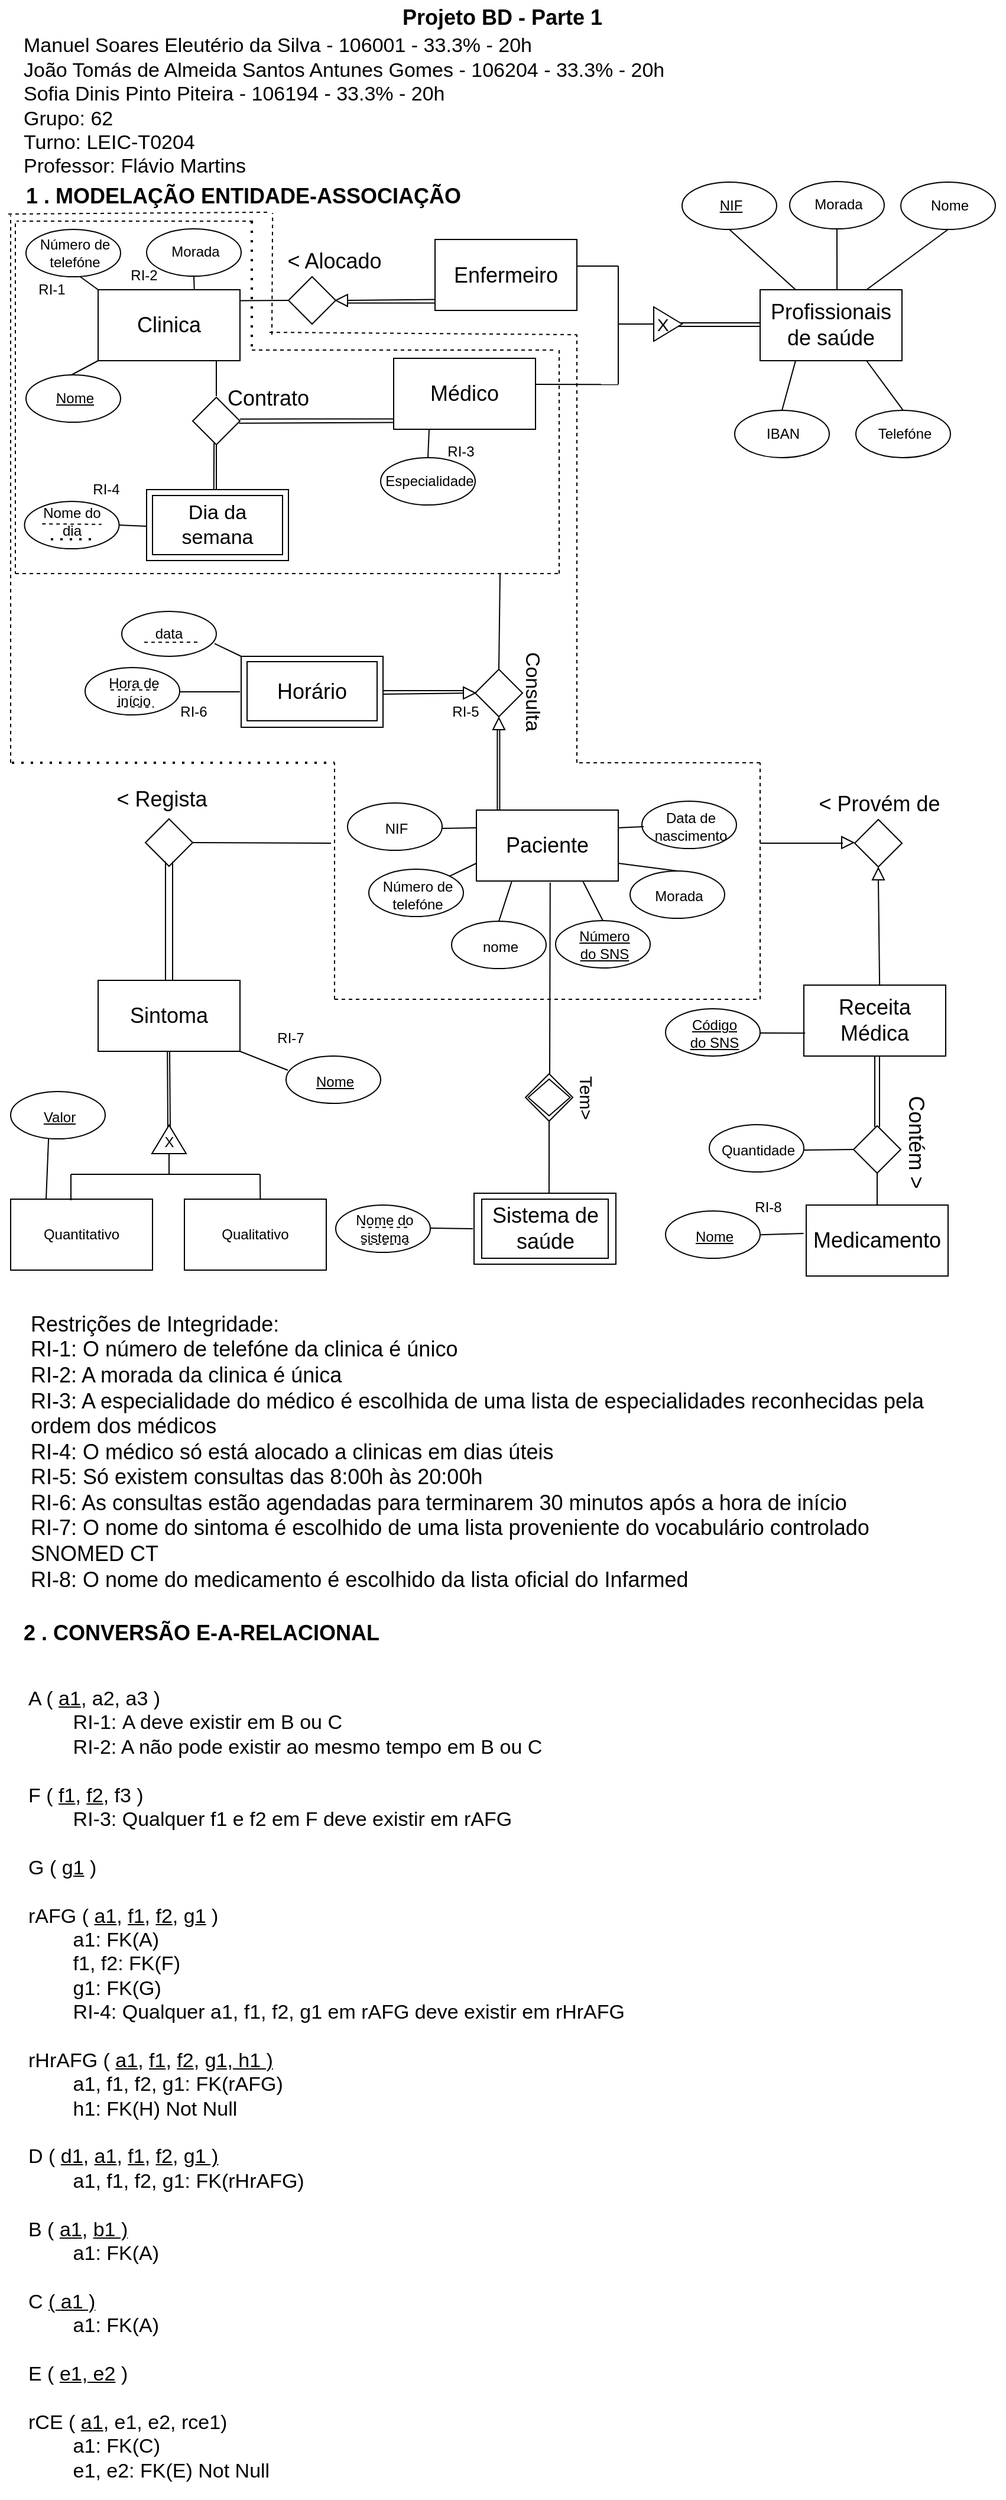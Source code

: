 <mxfile>
    <diagram id="Vmk2Yes_UuU7IunLGzfF" name="Page-1">
        <mxGraphModel dx="1073" dy="580" grid="1" gridSize="10" guides="1" tooltips="1" connect="1" arrows="1" fold="1" page="1" pageScale="1" pageWidth="850" pageHeight="1100" math="0" shadow="0">
            <root>
                <mxCell id="0"/>
                <mxCell id="1" parent="0"/>
                <mxCell id="99" value="" style="ellipse;whiteSpace=wrap;html=1;fontSize=18;" parent="1" vertex="1">
                    <mxGeometry x="20.75" y="431" width="80" height="40" as="geometry"/>
                </mxCell>
                <mxCell id="2" value="" style="endArrow=none;html=1;" parent="1" edge="1">
                    <mxGeometry width="50" height="50" relative="1" as="geometry">
                        <mxPoint x="573" y="280" as="sourcePoint"/>
                        <mxPoint x="643" y="280" as="targetPoint"/>
                    </mxGeometry>
                </mxCell>
                <mxCell id="3" value="" style="endArrow=none;html=1;" parent="1" edge="1">
                    <mxGeometry width="50" height="50" relative="1" as="geometry">
                        <mxPoint x="573" y="283" as="sourcePoint"/>
                        <mxPoint x="643" y="283" as="targetPoint"/>
                    </mxGeometry>
                </mxCell>
                <mxCell id="4" value="" style="endArrow=none;html=1;exitX=0.997;exitY=0.458;exitDx=0;exitDy=0;exitPerimeter=0;" parent="1" source="15" edge="1">
                    <mxGeometry width="50" height="50" relative="1" as="geometry">
                        <mxPoint x="233" y="361.21" as="sourcePoint"/>
                        <mxPoint x="333" y="361.21" as="targetPoint"/>
                    </mxGeometry>
                </mxCell>
                <mxCell id="5" value="" style="endArrow=none;html=1;exitX=0.979;exitY=0.546;exitDx=0;exitDy=0;exitPerimeter=0;" parent="1" source="15" edge="1">
                    <mxGeometry width="50" height="50" relative="1" as="geometry">
                        <mxPoint x="233" y="364.21" as="sourcePoint"/>
                        <mxPoint x="333" y="364.21" as="targetPoint"/>
                    </mxGeometry>
                </mxCell>
                <mxCell id="6" value="&lt;font style=&quot;font-size: 18px;&quot;&gt;Clinica&lt;/font&gt;" style="rounded=0;whiteSpace=wrap;html=1;" parent="1" vertex="1">
                    <mxGeometry x="83" y="252" width="120" height="60" as="geometry"/>
                </mxCell>
                <mxCell id="7" value="&lt;span style=&quot;font-size: 18px;&quot;&gt;Profissionais&lt;br&gt;de saúde&lt;br&gt;&lt;/span&gt;" style="rounded=0;whiteSpace=wrap;html=1;" parent="1" vertex="1">
                    <mxGeometry x="643" y="252" width="120" height="60" as="geometry"/>
                </mxCell>
                <mxCell id="8" value="&lt;font style=&quot;font-size: 15px;&quot;&gt;X&amp;nbsp;&amp;nbsp;&lt;/font&gt;" style="triangle;whiteSpace=wrap;html=1;fontSize=18;" parent="1" vertex="1">
                    <mxGeometry x="553" y="266.5" width="24" height="29" as="geometry"/>
                </mxCell>
                <mxCell id="9" value="" style="endArrow=none;html=1;fontSize=13;entryX=0;entryY=0.5;entryDx=0;entryDy=0;" parent="1" target="8" edge="1">
                    <mxGeometry width="50" height="50" relative="1" as="geometry">
                        <mxPoint x="523" y="281" as="sourcePoint"/>
                        <mxPoint x="503" y="252" as="targetPoint"/>
                    </mxGeometry>
                </mxCell>
                <mxCell id="10" value="" style="endArrow=none;html=1;fontSize=13;" parent="1" edge="1">
                    <mxGeometry width="50" height="50" relative="1" as="geometry">
                        <mxPoint x="523" y="332" as="sourcePoint"/>
                        <mxPoint x="523" y="232" as="targetPoint"/>
                    </mxGeometry>
                </mxCell>
                <mxCell id="11" value="" style="endArrow=none;html=1;fontSize=13;" parent="1" edge="1">
                    <mxGeometry width="50" height="50" relative="1" as="geometry">
                        <mxPoint x="453" y="332" as="sourcePoint"/>
                        <mxPoint x="523" y="332.177" as="targetPoint"/>
                    </mxGeometry>
                </mxCell>
                <mxCell id="12" value="" style="endArrow=none;html=1;fontSize=13;" parent="1" edge="1">
                    <mxGeometry width="50" height="50" relative="1" as="geometry">
                        <mxPoint x="483" y="232" as="sourcePoint"/>
                        <mxPoint x="523" y="232" as="targetPoint"/>
                    </mxGeometry>
                </mxCell>
                <mxCell id="13" value="&lt;font style=&quot;font-size: 18px;&quot;&gt;Enfermeiro&lt;/font&gt;" style="rounded=0;whiteSpace=wrap;html=1;fontSize=13;" parent="1" vertex="1">
                    <mxGeometry x="368" y="209.5" width="120" height="60" as="geometry"/>
                </mxCell>
                <mxCell id="14" value="&lt;font style=&quot;font-size: 18px;&quot;&gt;Médico&lt;/font&gt;" style="rounded=0;whiteSpace=wrap;html=1;fontSize=13;" parent="1" vertex="1">
                    <mxGeometry x="333" y="310" width="120" height="60" as="geometry"/>
                </mxCell>
                <mxCell id="15" value="" style="rhombus;whiteSpace=wrap;html=1;fontSize=18;" parent="1" vertex="1">
                    <mxGeometry x="163" y="343" width="40" height="40" as="geometry"/>
                </mxCell>
                <mxCell id="20" style="edgeStyle=none;html=1;fontSize=18;" parent="1" source="16" edge="1">
                    <mxGeometry relative="1" as="geometry">
                        <mxPoint x="263" y="262" as="targetPoint"/>
                    </mxGeometry>
                </mxCell>
                <mxCell id="16" value="" style="rhombus;whiteSpace=wrap;html=1;fontSize=18;" parent="1" vertex="1">
                    <mxGeometry x="244" y="241" width="40" height="40" as="geometry"/>
                </mxCell>
                <mxCell id="18" value="" style="endArrow=none;html=1;startArrow=none;" parent="1" source="23" edge="1">
                    <mxGeometry width="50" height="50" relative="1" as="geometry">
                        <mxPoint x="283" y="260" as="sourcePoint"/>
                        <mxPoint x="368" y="260.21" as="targetPoint"/>
                    </mxGeometry>
                </mxCell>
                <mxCell id="19" value="" style="endArrow=none;html=1;exitX=0.1;exitY=0.279;exitDx=0;exitDy=0;exitPerimeter=0;" parent="1" source="23" edge="1">
                    <mxGeometry width="50" height="50" relative="1" as="geometry">
                        <mxPoint x="294" y="264" as="sourcePoint"/>
                        <mxPoint x="368" y="263.21" as="targetPoint"/>
                    </mxGeometry>
                </mxCell>
                <mxCell id="21" value="" style="endArrow=none;html=1;fontSize=18;" parent="1" edge="1">
                    <mxGeometry width="50" height="50" relative="1" as="geometry">
                        <mxPoint x="183" y="312" as="sourcePoint"/>
                        <mxPoint x="183" y="342" as="targetPoint"/>
                    </mxGeometry>
                </mxCell>
                <mxCell id="22" value="" style="endArrow=none;html=1;fontSize=18;entryX=0;entryY=0.5;entryDx=0;entryDy=0;exitX=1.005;exitY=0.155;exitDx=0;exitDy=0;exitPerimeter=0;" parent="1" source="6" target="16" edge="1">
                    <mxGeometry width="50" height="50" relative="1" as="geometry">
                        <mxPoint x="213" y="302" as="sourcePoint"/>
                        <mxPoint x="263" y="252" as="targetPoint"/>
                    </mxGeometry>
                </mxCell>
                <mxCell id="23" value="" style="triangle;whiteSpace=wrap;html=1;fontSize=18;direction=west;fillColor=#FFFFFF;" parent="1" vertex="1">
                    <mxGeometry x="284" y="256" width="10" height="10" as="geometry"/>
                </mxCell>
                <mxCell id="25" value="&amp;lt; Alocado" style="text;html=1;strokeColor=none;fillColor=none;align=center;verticalAlign=middle;whiteSpace=wrap;rounded=0;fontSize=18;" parent="1" vertex="1">
                    <mxGeometry x="238" y="212.5" width="90" height="30" as="geometry"/>
                </mxCell>
                <mxCell id="26" value="Contrato" style="text;html=1;strokeColor=none;fillColor=none;align=center;verticalAlign=middle;whiteSpace=wrap;rounded=0;fontSize=18;" parent="1" vertex="1">
                    <mxGeometry x="182" y="329" width="90" height="30" as="geometry"/>
                </mxCell>
                <mxCell id="27" value="" style="endArrow=none;html=1;fontSize=18;entryX=0.5;entryY=1;entryDx=0;entryDy=0;" parent="1" target="15" edge="1">
                    <mxGeometry width="50" height="50" relative="1" as="geometry">
                        <mxPoint x="183" y="422" as="sourcePoint"/>
                        <mxPoint x="223" y="262" as="targetPoint"/>
                    </mxGeometry>
                </mxCell>
                <mxCell id="33" value="" style="endArrow=none;html=1;fontSize=12;entryX=0.551;entryY=1.099;entryDx=0;entryDy=0;exitX=0;exitY=0;exitDx=0;exitDy=0;entryPerimeter=0;" parent="1" source="6" edge="1">
                    <mxGeometry width="50" height="50" relative="1" as="geometry">
                        <mxPoint x="173" y="342" as="sourcePoint"/>
                        <mxPoint x="67.856" y="240.97" as="targetPoint"/>
                    </mxGeometry>
                </mxCell>
                <mxCell id="40" value="" style="endArrow=none;html=1;fontSize=12;entryX=0;entryY=1;entryDx=0;entryDy=0;exitX=0.5;exitY=0;exitDx=0;exitDy=0;" parent="1" target="6" edge="1">
                    <mxGeometry width="50" height="50" relative="1" as="geometry">
                        <mxPoint x="60.5" y="324.0" as="sourcePoint"/>
                        <mxPoint x="223" y="302" as="targetPoint"/>
                    </mxGeometry>
                </mxCell>
                <mxCell id="50" value="" style="endArrow=none;html=1;fontSize=18;exitX=1;exitY=0.5;exitDx=0;exitDy=0;entryX=0;entryY=0.5;entryDx=0;entryDy=0;" parent="1" edge="1">
                    <mxGeometry width="50" height="50" relative="1" as="geometry">
                        <mxPoint x="100.75" y="451" as="sourcePoint"/>
                        <mxPoint x="124" y="452" as="targetPoint"/>
                    </mxGeometry>
                </mxCell>
                <mxCell id="51" value="" style="endArrow=none;html=1;fontSize=18;entryX=0.5;entryY=1;entryDx=0;entryDy=0;exitX=0.678;exitY=0.005;exitDx=0;exitDy=0;exitPerimeter=0;" parent="1" source="6" target="112" edge="1">
                    <mxGeometry width="50" height="50" relative="1" as="geometry">
                        <mxPoint x="163" y="302" as="sourcePoint"/>
                        <mxPoint x="162.75" y="242" as="targetPoint"/>
                    </mxGeometry>
                </mxCell>
                <mxCell id="56" value="" style="endArrow=none;dashed=1;html=1;fontSize=18;" parent="1" edge="1">
                    <mxGeometry width="50" height="50" relative="1" as="geometry">
                        <mxPoint x="473" y="492" as="sourcePoint"/>
                        <mxPoint x="473" y="300" as="targetPoint"/>
                    </mxGeometry>
                </mxCell>
                <mxCell id="57" value="" style="endArrow=none;dashed=1;html=1;fontSize=18;" parent="1" edge="1">
                    <mxGeometry width="50" height="50" relative="1" as="geometry">
                        <mxPoint x="13" y="492" as="sourcePoint"/>
                        <mxPoint x="473" y="492" as="targetPoint"/>
                    </mxGeometry>
                </mxCell>
                <mxCell id="58" value="" style="endArrow=none;dashed=1;html=1;fontSize=18;" parent="1" edge="1">
                    <mxGeometry width="50" height="50" relative="1" as="geometry">
                        <mxPoint x="13" y="196" as="sourcePoint"/>
                        <mxPoint x="13" y="492" as="targetPoint"/>
                    </mxGeometry>
                </mxCell>
                <mxCell id="60" value="" style="endArrow=none;dashed=1;html=1;fontSize=18;" parent="1" edge="1">
                    <mxGeometry width="50" height="50" relative="1" as="geometry">
                        <mxPoint x="214" y="194" as="sourcePoint"/>
                        <mxPoint x="14" y="194" as="targetPoint"/>
                    </mxGeometry>
                </mxCell>
                <mxCell id="61" value="" style="endArrow=none;dashed=1;html=1;dashPattern=1 3;strokeWidth=2;fontSize=18;" parent="1" edge="1">
                    <mxGeometry width="50" height="50" relative="1" as="geometry">
                        <mxPoint x="213" y="300" as="sourcePoint"/>
                        <mxPoint x="213" y="194" as="targetPoint"/>
                    </mxGeometry>
                </mxCell>
                <mxCell id="62" value="" style="endArrow=none;dashed=1;html=1;fontSize=18;" parent="1" edge="1">
                    <mxGeometry width="50" height="50" relative="1" as="geometry">
                        <mxPoint x="228" y="288" as="sourcePoint"/>
                        <mxPoint x="488" y="290" as="targetPoint"/>
                    </mxGeometry>
                </mxCell>
                <mxCell id="67" value="" style="endArrow=none;html=1;fontSize=18;entryX=0.25;entryY=1;entryDx=0;entryDy=0;exitX=0.5;exitY=0;exitDx=0;exitDy=0;" parent="1" source="102" target="14" edge="1">
                    <mxGeometry width="50" height="50" relative="1" as="geometry">
                        <mxPoint x="323.5" y="396.0" as="sourcePoint"/>
                        <mxPoint x="293" y="352" as="targetPoint"/>
                    </mxGeometry>
                </mxCell>
                <mxCell id="71" value="" style="rhombus;whiteSpace=wrap;html=1;fontSize=18;" parent="1" vertex="1">
                    <mxGeometry x="402" y="573" width="40" height="40" as="geometry"/>
                </mxCell>
                <mxCell id="72" value="" style="endArrow=none;html=1;fontSize=18;exitX=0.5;exitY=0;exitDx=0;exitDy=0;" parent="1" edge="1" source="71">
                    <mxGeometry width="50" height="50" relative="1" as="geometry">
                        <mxPoint x="423" y="562" as="sourcePoint"/>
                        <mxPoint x="423" y="492" as="targetPoint"/>
                    </mxGeometry>
                </mxCell>
                <mxCell id="75" value="" style="endArrow=none;html=1;fontSize=18;" parent="1" edge="1">
                    <mxGeometry width="50" height="50" relative="1" as="geometry">
                        <mxPoint x="422.71" y="692" as="sourcePoint"/>
                        <mxPoint x="422.71" y="622" as="targetPoint"/>
                    </mxGeometry>
                </mxCell>
                <mxCell id="76" value="" style="endArrow=none;html=1;fontSize=18;" parent="1" edge="1">
                    <mxGeometry width="50" height="50" relative="1" as="geometry">
                        <mxPoint x="420.71" y="692" as="sourcePoint"/>
                        <mxPoint x="420.71" y="622" as="targetPoint"/>
                    </mxGeometry>
                </mxCell>
                <mxCell id="77" value="" style="endArrow=none;html=1;fontSize=18;" parent="1" edge="1">
                    <mxGeometry width="50" height="50" relative="1" as="geometry">
                        <mxPoint x="323" y="591" as="sourcePoint"/>
                        <mxPoint x="393" y="591" as="targetPoint"/>
                    </mxGeometry>
                </mxCell>
                <mxCell id="78" value="" style="endArrow=none;html=1;fontSize=18;startArrow=none;" parent="1" source="80" edge="1">
                    <mxGeometry width="50" height="50" relative="1" as="geometry">
                        <mxPoint x="323" y="594" as="sourcePoint"/>
                        <mxPoint x="393" y="594" as="targetPoint"/>
                    </mxGeometry>
                </mxCell>
                <mxCell id="79" value="" style="triangle;whiteSpace=wrap;html=1;fontSize=18;direction=north;fillColor=#FFFFFF;" parent="1" vertex="1">
                    <mxGeometry x="417" y="614" width="10" height="10" as="geometry"/>
                </mxCell>
                <mxCell id="81" value="" style="endArrow=none;html=1;fontSize=18;" parent="1" target="80" edge="1">
                    <mxGeometry width="50" height="50" relative="1" as="geometry">
                        <mxPoint x="323.0" y="594" as="sourcePoint"/>
                        <mxPoint x="393" y="594" as="targetPoint"/>
                    </mxGeometry>
                </mxCell>
                <mxCell id="80" value="" style="triangle;whiteSpace=wrap;html=1;fontSize=18;direction=east;fillColor=#FFFFFF;" parent="1" vertex="1">
                    <mxGeometry x="392" y="588" width="10" height="10" as="geometry"/>
                </mxCell>
                <mxCell id="94" value="" style="ellipse;whiteSpace=wrap;html=1;fontSize=18;" parent="1" vertex="1">
                    <mxGeometry x="72" y="571.5" width="80" height="40" as="geometry"/>
                </mxCell>
                <mxCell id="88" value="" style="rounded=0;whiteSpace=wrap;html=1;" parent="1" vertex="1">
                    <mxGeometry x="204" y="562" width="120" height="60" as="geometry"/>
                </mxCell>
                <mxCell id="89" value="&lt;font style=&quot;font-size: 18px;&quot;&gt;Horário&lt;/font&gt;" style="rounded=0;whiteSpace=wrap;html=1;" parent="1" vertex="1">
                    <mxGeometry x="209" y="566.5" width="110" height="50" as="geometry"/>
                </mxCell>
                <mxCell id="90" value="" style="endArrow=none;html=1;fontSize=18;entryX=1;entryY=0.5;entryDx=0;entryDy=0;" parent="1" target="86" edge="1">
                    <mxGeometry width="50" height="50" relative="1" as="geometry">
                        <mxPoint x="203" y="592" as="sourcePoint"/>
                        <mxPoint x="183" y="642" as="targetPoint"/>
                    </mxGeometry>
                </mxCell>
                <mxCell id="92" value="" style="endArrow=none;dashed=1;html=1;fontSize=18;" parent="1" edge="1">
                    <mxGeometry width="50" height="50" relative="1" as="geometry">
                        <mxPoint x="93.5" y="590.33" as="sourcePoint"/>
                        <mxPoint x="133.5" y="590.33" as="targetPoint"/>
                    </mxGeometry>
                </mxCell>
                <mxCell id="86" value="Hora de&lt;br&gt;início" style="text;html=1;strokeColor=none;fillColor=none;align=center;verticalAlign=middle;whiteSpace=wrap;rounded=0;fontSize=12;" parent="1" vertex="1">
                    <mxGeometry x="73.5" y="582.5" width="78.5" height="19" as="geometry"/>
                </mxCell>
                <mxCell id="93" value="" style="endArrow=none;dashed=1;html=1;fontSize=18;" parent="1" edge="1">
                    <mxGeometry width="50" height="50" relative="1" as="geometry">
                        <mxPoint x="98.88" y="604.5" as="sourcePoint"/>
                        <mxPoint x="130.13" y="604.92" as="targetPoint"/>
                    </mxGeometry>
                </mxCell>
                <mxCell id="52" value="" style="endArrow=none;dashed=1;html=1;fontSize=18;" parent="1" edge="1">
                    <mxGeometry width="50" height="50" relative="1" as="geometry">
                        <mxPoint x="35.62" y="450" as="sourcePoint"/>
                        <mxPoint x="85.87" y="450.42" as="targetPoint"/>
                    </mxGeometry>
                </mxCell>
                <mxCell id="101" value="Paciente" style="rounded=0;whiteSpace=wrap;html=1;fontSize=18;" parent="1" vertex="1">
                    <mxGeometry x="403" y="692" width="120" height="60" as="geometry"/>
                </mxCell>
                <mxCell id="102" value="" style="ellipse;whiteSpace=wrap;html=1;fontSize=18;" parent="1" vertex="1">
                    <mxGeometry x="322" y="394" width="80" height="40" as="geometry"/>
                </mxCell>
                <mxCell id="104" value="Especialidade" style="text;html=1;strokeColor=none;fillColor=none;align=center;verticalAlign=middle;whiteSpace=wrap;rounded=0;fontSize=12;" parent="1" vertex="1">
                    <mxGeometry x="323.5" y="404" width="78.5" height="19" as="geometry"/>
                </mxCell>
                <mxCell id="107" value="" style="ellipse;whiteSpace=wrap;html=1;fontSize=18;" parent="1" vertex="1">
                    <mxGeometry x="22" y="324" width="80" height="40" as="geometry"/>
                </mxCell>
                <mxCell id="108" value="&lt;u&gt;Nome&lt;/u&gt;" style="text;html=1;strokeColor=none;fillColor=none;align=center;verticalAlign=middle;whiteSpace=wrap;rounded=0;fontSize=12;" parent="1" vertex="1">
                    <mxGeometry x="23.5" y="334" width="78.5" height="19" as="geometry"/>
                </mxCell>
                <mxCell id="110" value="" style="ellipse;whiteSpace=wrap;html=1;fontSize=18;" parent="1" vertex="1">
                    <mxGeometry x="22" y="201" width="80" height="40" as="geometry"/>
                </mxCell>
                <mxCell id="111" value="Número de&lt;br&gt;telefóne" style="text;html=1;strokeColor=none;fillColor=none;align=center;verticalAlign=middle;whiteSpace=wrap;rounded=0;fontSize=12;" parent="1" vertex="1">
                    <mxGeometry x="23.5" y="211" width="78.5" height="19" as="geometry"/>
                </mxCell>
                <mxCell id="112" value="" style="ellipse;whiteSpace=wrap;html=1;fontSize=18;" parent="1" vertex="1">
                    <mxGeometry x="124" y="200.5" width="80" height="40" as="geometry"/>
                </mxCell>
                <mxCell id="113" value="Morada" style="text;html=1;strokeColor=none;fillColor=none;align=center;verticalAlign=middle;whiteSpace=wrap;rounded=0;fontSize=12;" parent="1" vertex="1">
                    <mxGeometry x="125.5" y="210.5" width="78.5" height="19" as="geometry"/>
                </mxCell>
                <mxCell id="118" value="" style="endArrow=none;dashed=1;html=1;fontSize=18;" parent="1" edge="1">
                    <mxGeometry width="50" height="50" relative="1" as="geometry">
                        <mxPoint x="488" y="652" as="sourcePoint"/>
                        <mxPoint x="488" y="290" as="targetPoint"/>
                    </mxGeometry>
                </mxCell>
                <mxCell id="120" value="" style="endArrow=none;dashed=1;html=1;fontSize=18;" parent="1" edge="1">
                    <mxGeometry width="50" height="50" relative="1" as="geometry">
                        <mxPoint x="9" y="652" as="sourcePoint"/>
                        <mxPoint x="9" y="188.943" as="targetPoint"/>
                    </mxGeometry>
                </mxCell>
                <mxCell id="121" value="" style="endArrow=none;dashed=1;html=1;dashPattern=1 3;strokeWidth=2;fontSize=18;" parent="1" edge="1">
                    <mxGeometry width="50" height="50" relative="1" as="geometry">
                        <mxPoint x="10" y="652" as="sourcePoint"/>
                        <mxPoint x="283" y="652" as="targetPoint"/>
                    </mxGeometry>
                </mxCell>
                <mxCell id="122" value="" style="ellipse;whiteSpace=wrap;html=1;fontSize=18;" parent="1" vertex="1">
                    <mxGeometry x="312" y="742" width="80" height="40" as="geometry"/>
                </mxCell>
                <mxCell id="123" value="Número de&lt;br&gt;telefóne" style="text;html=1;strokeColor=none;fillColor=none;align=center;verticalAlign=middle;whiteSpace=wrap;rounded=0;fontSize=12;" parent="1" vertex="1">
                    <mxGeometry x="313.5" y="754" width="78.5" height="19" as="geometry"/>
                </mxCell>
                <mxCell id="127" value="" style="ellipse;whiteSpace=wrap;html=1;fontSize=18;" parent="1" vertex="1">
                    <mxGeometry x="382" y="786" width="80" height="40" as="geometry"/>
                </mxCell>
                <mxCell id="128" value="nome" style="text;html=1;strokeColor=none;fillColor=none;align=center;verticalAlign=middle;whiteSpace=wrap;rounded=0;fontSize=12;" parent="1" vertex="1">
                    <mxGeometry x="383.5" y="798" width="78.5" height="19" as="geometry"/>
                </mxCell>
                <mxCell id="129" value="" style="ellipse;whiteSpace=wrap;html=1;fontSize=18;" parent="1" vertex="1">
                    <mxGeometry x="294" y="686" width="80" height="40" as="geometry"/>
                </mxCell>
                <mxCell id="130" value="NIF" style="text;html=1;strokeColor=none;fillColor=none;align=center;verticalAlign=middle;whiteSpace=wrap;rounded=0;fontSize=12;" parent="1" vertex="1">
                    <mxGeometry x="295.5" y="698" width="78.5" height="19" as="geometry"/>
                </mxCell>
                <mxCell id="131" value="" style="ellipse;whiteSpace=wrap;html=1;fontSize=18;" parent="1" vertex="1">
                    <mxGeometry x="470" y="785.5" width="80" height="40" as="geometry"/>
                </mxCell>
                <mxCell id="132" value="&lt;u&gt;Número &lt;br&gt;do SNS&lt;/u&gt;" style="text;html=1;strokeColor=none;fillColor=none;align=center;verticalAlign=middle;whiteSpace=wrap;rounded=0;fontSize=12;" parent="1" vertex="1">
                    <mxGeometry x="471.5" y="796.5" width="78.5" height="19" as="geometry"/>
                </mxCell>
                <mxCell id="133" value="" style="ellipse;whiteSpace=wrap;html=1;fontSize=18;" parent="1" vertex="1">
                    <mxGeometry x="533" y="743.5" width="80" height="40" as="geometry"/>
                </mxCell>
                <mxCell id="134" value="Morada" style="text;html=1;strokeColor=none;fillColor=none;align=center;verticalAlign=middle;whiteSpace=wrap;rounded=0;fontSize=12;" parent="1" vertex="1">
                    <mxGeometry x="534.5" y="755.5" width="78.5" height="19" as="geometry"/>
                </mxCell>
                <mxCell id="135" value="" style="ellipse;whiteSpace=wrap;html=1;fontSize=18;" parent="1" vertex="1">
                    <mxGeometry x="543" y="684.5" width="80" height="40" as="geometry"/>
                </mxCell>
                <mxCell id="136" value="Data de&lt;br&gt;nascimento" style="text;html=1;strokeColor=none;fillColor=none;align=center;verticalAlign=middle;whiteSpace=wrap;rounded=0;fontSize=12;" parent="1" vertex="1">
                    <mxGeometry x="544.5" y="696.5" width="78.5" height="19" as="geometry"/>
                </mxCell>
                <mxCell id="137" value="" style="endArrow=none;html=1;fontSize=18;entryX=0.25;entryY=1;entryDx=0;entryDy=0;exitX=0.5;exitY=0;exitDx=0;exitDy=0;" parent="1" source="127" target="101" edge="1">
                    <mxGeometry width="50" height="50" relative="1" as="geometry">
                        <mxPoint x="353" y="812" as="sourcePoint"/>
                        <mxPoint x="403" y="762" as="targetPoint"/>
                    </mxGeometry>
                </mxCell>
                <mxCell id="138" value="" style="endArrow=none;html=1;fontSize=18;entryX=0.75;entryY=1;entryDx=0;entryDy=0;exitX=0.5;exitY=0;exitDx=0;exitDy=0;" parent="1" source="131" target="101" edge="1">
                    <mxGeometry width="50" height="50" relative="1" as="geometry">
                        <mxPoint x="353" y="812" as="sourcePoint"/>
                        <mxPoint x="403" y="762" as="targetPoint"/>
                    </mxGeometry>
                </mxCell>
                <mxCell id="139" value="" style="endArrow=none;html=1;fontSize=18;entryX=0;entryY=0.75;entryDx=0;entryDy=0;exitX=1;exitY=0;exitDx=0;exitDy=0;" parent="1" source="122" target="101" edge="1">
                    <mxGeometry width="50" height="50" relative="1" as="geometry">
                        <mxPoint x="353" y="812" as="sourcePoint"/>
                        <mxPoint x="403" y="762" as="targetPoint"/>
                    </mxGeometry>
                </mxCell>
                <mxCell id="140" value="" style="endArrow=none;html=1;fontSize=18;entryX=1;entryY=0.75;entryDx=0;entryDy=0;exitX=0.5;exitY=0;exitDx=0;exitDy=0;" parent="1" source="133" target="101" edge="1">
                    <mxGeometry width="50" height="50" relative="1" as="geometry">
                        <mxPoint x="353" y="812" as="sourcePoint"/>
                        <mxPoint x="403" y="762" as="targetPoint"/>
                    </mxGeometry>
                </mxCell>
                <mxCell id="141" value="" style="endArrow=none;html=1;fontSize=18;entryX=0;entryY=0.25;entryDx=0;entryDy=0;exitX=1;exitY=0.5;exitDx=0;exitDy=0;" parent="1" source="130" target="101" edge="1">
                    <mxGeometry width="50" height="50" relative="1" as="geometry">
                        <mxPoint x="353" y="812" as="sourcePoint"/>
                        <mxPoint x="403" y="762" as="targetPoint"/>
                    </mxGeometry>
                </mxCell>
                <mxCell id="142" value="" style="endArrow=none;html=1;fontSize=18;entryX=1;entryY=0.25;entryDx=0;entryDy=0;exitX=0;exitY=0.5;exitDx=0;exitDy=0;" parent="1" source="136" target="101" edge="1">
                    <mxGeometry width="50" height="50" relative="1" as="geometry">
                        <mxPoint x="353" y="812" as="sourcePoint"/>
                        <mxPoint x="403" y="762" as="targetPoint"/>
                    </mxGeometry>
                </mxCell>
                <mxCell id="144" value="" style="endArrow=none;dashed=1;html=1;fontSize=18;" parent="1" edge="1">
                    <mxGeometry width="50" height="50" relative="1" as="geometry">
                        <mxPoint x="283" y="852" as="sourcePoint"/>
                        <mxPoint x="283" y="652" as="targetPoint"/>
                    </mxGeometry>
                </mxCell>
                <mxCell id="145" value="" style="endArrow=none;dashed=1;html=1;fontSize=18;" parent="1" edge="1">
                    <mxGeometry width="50" height="50" relative="1" as="geometry">
                        <mxPoint x="283" y="852" as="sourcePoint"/>
                        <mxPoint x="643" y="852" as="targetPoint"/>
                    </mxGeometry>
                </mxCell>
                <mxCell id="146" value="" style="endArrow=none;dashed=1;html=1;fontSize=18;" parent="1" edge="1">
                    <mxGeometry width="50" height="50" relative="1" as="geometry">
                        <mxPoint x="643" y="652" as="sourcePoint"/>
                        <mxPoint x="490" y="652" as="targetPoint"/>
                    </mxGeometry>
                </mxCell>
                <mxCell id="147" value="" style="endArrow=none;dashed=1;html=1;fontSize=18;" parent="1" edge="1">
                    <mxGeometry width="50" height="50" relative="1" as="geometry">
                        <mxPoint x="643" y="852" as="sourcePoint"/>
                        <mxPoint x="643" y="652" as="targetPoint"/>
                    </mxGeometry>
                </mxCell>
                <mxCell id="150" value="&lt;span style=&quot;&quot;&gt;&lt;b&gt;Projeto BD - Parte 1&lt;/b&gt;&lt;/span&gt;" style="text;html=1;strokeColor=none;fillColor=none;align=center;verticalAlign=middle;whiteSpace=wrap;rounded=0;fontSize=18;" parent="1" vertex="1">
                    <mxGeometry y="7" width="850" height="30" as="geometry"/>
                </mxCell>
                <mxCell id="153" value="Manuel Soares Eleutério da Silva - 106001 - 33.3% - 20h&lt;br&gt;João Tomás de Almeida Santos Antunes Gomes - 106204 - 33.3% - 20h&lt;br&gt;Sofia Dinis Pinto Piteira - 106194 - 33.3% - 20h&lt;br&gt;Grupo: 62&lt;br&gt;Turno: LEIC-T0204&lt;br&gt;Professor: Flávio Martins" style="text;html=1;strokeColor=none;fillColor=none;align=left;verticalAlign=middle;whiteSpace=wrap;rounded=0;fontSize=17;" parent="1" vertex="1">
                    <mxGeometry x="18" y="36.5" width="782" height="121" as="geometry"/>
                </mxCell>
                <mxCell id="154" value="" style="rounded=0;whiteSpace=wrap;html=1;fontSize=17;" parent="1" vertex="1">
                    <mxGeometry x="124" y="421" width="120" height="60" as="geometry"/>
                </mxCell>
                <mxCell id="155" value="Dia da&lt;br&gt;semana" style="rounded=0;whiteSpace=wrap;html=1;fontSize=17;" parent="1" vertex="1">
                    <mxGeometry x="129" y="426" width="110" height="50" as="geometry"/>
                </mxCell>
                <mxCell id="156" value="Consulta" style="text;html=1;strokeColor=none;fillColor=none;align=center;verticalAlign=middle;whiteSpace=wrap;rounded=0;fontSize=17;rotation=90;" parent="1" vertex="1">
                    <mxGeometry x="420" y="577" width="60" height="30" as="geometry"/>
                </mxCell>
                <mxCell id="162" value="" style="endArrow=none;html=1;fontSize=26;entryX=0.47;entryY=1.02;entryDx=0;entryDy=0;entryPerimeter=0;" parent="1" edge="1">
                    <mxGeometry width="50" height="50" relative="1" as="geometry">
                        <mxPoint x="465" y="916" as="sourcePoint"/>
                        <mxPoint x="465.4" y="753.2" as="targetPoint"/>
                    </mxGeometry>
                </mxCell>
                <mxCell id="163" value="" style="rhombus;whiteSpace=wrap;html=1;fontSize=18;" parent="1" vertex="1">
                    <mxGeometry x="444.5" y="915" width="40" height="40" as="geometry"/>
                </mxCell>
                <mxCell id="164" value="" style="rhombus;whiteSpace=wrap;html=1;fontSize=18;" parent="1" vertex="1">
                    <mxGeometry x="446.75" y="919.5" width="35.5" height="31" as="geometry"/>
                </mxCell>
                <mxCell id="166" value="&lt;font style=&quot;font-size: 15px;&quot;&gt;Tem&amp;gt;&lt;/font&gt;" style="text;html=1;strokeColor=none;fillColor=none;align=center;verticalAlign=middle;whiteSpace=wrap;rounded=0;fontSize=26;rotation=90;" parent="1" vertex="1">
                    <mxGeometry x="470" y="920.5" width="60" height="30" as="geometry"/>
                </mxCell>
                <mxCell id="167" value="" style="rounded=0;whiteSpace=wrap;html=1;fontSize=15;" parent="1" vertex="1">
                    <mxGeometry x="401" y="1016" width="120" height="60" as="geometry"/>
                </mxCell>
                <mxCell id="168" value="&lt;font style=&quot;font-size: 18px;&quot;&gt;Sistema de&lt;br&gt;saúde&lt;/font&gt;" style="rounded=0;whiteSpace=wrap;html=1;fontSize=15;" parent="1" vertex="1">
                    <mxGeometry x="407.5" y="1021" width="107" height="50" as="geometry"/>
                </mxCell>
                <mxCell id="169" value="" style="endArrow=none;html=1;fontSize=18;entryX=0.5;entryY=1;entryDx=0;entryDy=0;exitX=0.529;exitY=0.005;exitDx=0;exitDy=0;exitPerimeter=0;" parent="1" source="167" target="163" edge="1">
                    <mxGeometry width="50" height="50" relative="1" as="geometry">
                        <mxPoint x="480" y="996" as="sourcePoint"/>
                        <mxPoint x="530" y="946" as="targetPoint"/>
                    </mxGeometry>
                </mxCell>
                <mxCell id="172" value="" style="ellipse;whiteSpace=wrap;html=1;fontSize=18;" parent="1" vertex="1">
                    <mxGeometry x="284" y="1026" width="80" height="40" as="geometry"/>
                </mxCell>
                <mxCell id="173" value="" style="endArrow=none;dashed=1;html=1;fontSize=18;" parent="1" edge="1">
                    <mxGeometry width="50" height="50" relative="1" as="geometry">
                        <mxPoint x="305.5" y="1044.83" as="sourcePoint"/>
                        <mxPoint x="345.5" y="1044.83" as="targetPoint"/>
                    </mxGeometry>
                </mxCell>
                <mxCell id="174" value="Nome do&lt;br&gt;sistema" style="text;html=1;strokeColor=none;fillColor=none;align=center;verticalAlign=middle;whiteSpace=wrap;rounded=0;fontSize=12;" parent="1" vertex="1">
                    <mxGeometry x="285.5" y="1036" width="78.5" height="19" as="geometry"/>
                </mxCell>
                <mxCell id="175" value="" style="endArrow=none;dashed=1;html=1;fontSize=18;" parent="1" edge="1">
                    <mxGeometry width="50" height="50" relative="1" as="geometry">
                        <mxPoint x="306" y="1059" as="sourcePoint"/>
                        <mxPoint x="346.87" y="1059" as="targetPoint"/>
                    </mxGeometry>
                </mxCell>
                <mxCell id="176" value="" style="endArrow=none;html=1;fontSize=18;entryX=1;entryY=0.5;entryDx=0;entryDy=0;" parent="1" target="174" edge="1">
                    <mxGeometry width="50" height="50" relative="1" as="geometry">
                        <mxPoint x="400" y="1046" as="sourcePoint"/>
                        <mxPoint x="310" y="1006" as="targetPoint"/>
                    </mxGeometry>
                </mxCell>
                <mxCell id="177" value="Restrições de Integridade:&lt;br&gt;RI-1: O número de telefóne da clinica é único&lt;br&gt;RI-2: A morada da clinica é única&amp;nbsp;&lt;br&gt;RI-3: A especialidade do médico é escolhida de uma lista de especialidades reconhecidas pela ordem dos médicos&lt;br&gt;RI-4: O médico só está alocado a clinicas em dias úteis&lt;br&gt;RI-5: Só existem consultas das 8:00h às 20:00h&lt;br&gt;RI-6: As consultas estão agendadas para terminarem 30 minutos após a hora de início&lt;br&gt;RI-7: O nome do sintoma é escolhido de uma lista proveniente do vocabulário controlado SNOMED CT&lt;br&gt;RI-8: O nome do medicamento é escolhido da lista oficial do Infarmed" style="text;html=1;strokeColor=none;fillColor=none;align=left;verticalAlign=middle;whiteSpace=wrap;rounded=0;fontSize=18;" parent="1" vertex="1">
                    <mxGeometry x="23.5" y="1110" width="760" height="250" as="geometry"/>
                </mxCell>
                <mxCell id="178" value="&lt;b&gt;1 . MODELAÇÃO ENTIDADE-ASSOCIAÇÃO&lt;/b&gt;" style="text;html=1;strokeColor=none;fillColor=none;align=left;verticalAlign=middle;whiteSpace=wrap;rounded=0;fontSize=18;" parent="1" vertex="1">
                    <mxGeometry x="20" y="157.5" width="780" height="30" as="geometry"/>
                </mxCell>
                <mxCell id="179" value="&lt;b&gt;2 . CONVERSÃO E-A-RELACIONAL&lt;/b&gt;" style="text;html=1;strokeColor=none;fillColor=none;align=left;verticalAlign=middle;whiteSpace=wrap;rounded=0;fontSize=18;" parent="1" vertex="1">
                    <mxGeometry x="18" y="1373" width="780" height="30" as="geometry"/>
                </mxCell>
                <mxCell id="180" value="" style="rhombus;whiteSpace=wrap;html=1;fontSize=18;" parent="1" vertex="1">
                    <mxGeometry x="723" y="700" width="40" height="40" as="geometry"/>
                </mxCell>
                <mxCell id="181" value="" style="triangle;whiteSpace=wrap;html=1;fontSize=18;direction=east;fillColor=#FFFFFF;" parent="1" vertex="1">
                    <mxGeometry x="712" y="714.5" width="10" height="10" as="geometry"/>
                </mxCell>
                <mxCell id="182" value="" style="endArrow=none;html=1;fontSize=18;" parent="1" edge="1">
                    <mxGeometry width="50" height="50" relative="1" as="geometry">
                        <mxPoint x="643" y="720" as="sourcePoint"/>
                        <mxPoint x="713" y="720" as="targetPoint"/>
                    </mxGeometry>
                </mxCell>
                <mxCell id="183" value="&amp;lt; Provém de" style="text;html=1;strokeColor=none;fillColor=none;align=center;verticalAlign=middle;whiteSpace=wrap;rounded=0;fontSize=18;" parent="1" vertex="1">
                    <mxGeometry x="688" y="671.5" width="112" height="30" as="geometry"/>
                </mxCell>
                <mxCell id="184" value="" style="triangle;whiteSpace=wrap;html=1;fontSize=18;direction=north;fillColor=#FFFFFF;" parent="1" vertex="1">
                    <mxGeometry x="738" y="741" width="10" height="10" as="geometry"/>
                </mxCell>
                <mxCell id="185" value="Receita&lt;br&gt;Médica" style="rounded=0;whiteSpace=wrap;html=1;fontSize=18;" parent="1" vertex="1">
                    <mxGeometry x="680" y="840" width="120" height="60" as="geometry"/>
                </mxCell>
                <mxCell id="186" value="" style="endArrow=none;html=1;fontSize=18;entryX=0.534;entryY=0.01;entryDx=0;entryDy=0;exitX=0;exitY=0.5;exitDx=0;exitDy=0;entryPerimeter=0;" parent="1" source="184" target="185" edge="1">
                    <mxGeometry width="50" height="50" relative="1" as="geometry">
                        <mxPoint x="620" y="850" as="sourcePoint"/>
                        <mxPoint x="670" y="800" as="targetPoint"/>
                    </mxGeometry>
                </mxCell>
                <mxCell id="189" value="" style="ellipse;whiteSpace=wrap;html=1;fontSize=18;" parent="1" vertex="1">
                    <mxGeometry x="563" y="860" width="80" height="40" as="geometry"/>
                </mxCell>
                <mxCell id="190" value="&lt;u&gt;Código&lt;br&gt;do SNS&lt;/u&gt;" style="text;html=1;strokeColor=none;fillColor=none;align=center;verticalAlign=middle;whiteSpace=wrap;rounded=0;fontSize=12;" parent="1" vertex="1">
                    <mxGeometry x="564.5" y="871" width="78.5" height="19" as="geometry"/>
                </mxCell>
                <mxCell id="191" value="" style="endArrow=none;html=1;fontSize=18;entryX=1;entryY=0.5;entryDx=0;entryDy=0;exitX=0.009;exitY=0.678;exitDx=0;exitDy=0;exitPerimeter=0;" parent="1" source="185" target="190" edge="1">
                    <mxGeometry width="50" height="50" relative="1" as="geometry">
                        <mxPoint x="550" y="950" as="sourcePoint"/>
                        <mxPoint x="600" y="900" as="targetPoint"/>
                    </mxGeometry>
                </mxCell>
                <mxCell id="192" value="" style="endArrow=none;html=1;fontSize=18;entryX=0.5;entryY=1;entryDx=0;entryDy=0;" parent="1" target="185" edge="1">
                    <mxGeometry width="50" height="50" relative="1" as="geometry">
                        <mxPoint x="740" y="960" as="sourcePoint"/>
                        <mxPoint x="560" y="780" as="targetPoint"/>
                    </mxGeometry>
                </mxCell>
                <mxCell id="193" value="" style="endArrow=none;html=1;fontSize=18;entryX=0.75;entryY=1;entryDx=0;entryDy=0;" parent="1" edge="1">
                    <mxGeometry width="50" height="50" relative="1" as="geometry">
                        <mxPoint x="744" y="960" as="sourcePoint"/>
                        <mxPoint x="744" y="900" as="targetPoint"/>
                    </mxGeometry>
                </mxCell>
                <mxCell id="194" value="" style="rhombus;whiteSpace=wrap;html=1;fontSize=18;" parent="1" vertex="1">
                    <mxGeometry x="722" y="959" width="40" height="40" as="geometry"/>
                </mxCell>
                <mxCell id="195" value="Medicamento" style="rounded=0;whiteSpace=wrap;html=1;fontSize=18;" parent="1" vertex="1">
                    <mxGeometry x="682" y="1026" width="120" height="60" as="geometry"/>
                </mxCell>
                <mxCell id="197" value="" style="endArrow=none;html=1;fontSize=18;entryX=0.5;entryY=1;entryDx=0;entryDy=0;exitX=0.5;exitY=0;exitDx=0;exitDy=0;" parent="1" source="195" target="194" edge="1">
                    <mxGeometry width="50" height="50" relative="1" as="geometry">
                        <mxPoint x="710" y="1010" as="sourcePoint"/>
                        <mxPoint x="760" y="960" as="targetPoint"/>
                    </mxGeometry>
                </mxCell>
                <mxCell id="198" value="Contém &amp;gt;" style="text;html=1;strokeColor=none;fillColor=none;align=center;verticalAlign=middle;whiteSpace=wrap;rounded=0;fontSize=18;rotation=90;" parent="1" vertex="1">
                    <mxGeometry x="719" y="958" width="112" height="30" as="geometry"/>
                </mxCell>
                <mxCell id="199" value="" style="ellipse;whiteSpace=wrap;html=1;fontSize=18;" parent="1" vertex="1">
                    <mxGeometry x="600" y="958" width="80" height="40" as="geometry"/>
                </mxCell>
                <mxCell id="200" value="Quantidade" style="text;html=1;strokeColor=none;fillColor=none;align=center;verticalAlign=middle;whiteSpace=wrap;rounded=0;fontSize=12;" parent="1" vertex="1">
                    <mxGeometry x="601.5" y="970" width="78.5" height="19" as="geometry"/>
                </mxCell>
                <mxCell id="201" value="" style="ellipse;whiteSpace=wrap;html=1;fontSize=18;" parent="1" vertex="1">
                    <mxGeometry x="563" y="1031" width="80" height="40" as="geometry"/>
                </mxCell>
                <mxCell id="202" value="&lt;u&gt;Nome&lt;/u&gt;" style="text;html=1;strokeColor=none;fillColor=none;align=center;verticalAlign=middle;whiteSpace=wrap;rounded=0;fontSize=12;" parent="1" vertex="1">
                    <mxGeometry x="564.5" y="1043" width="78.5" height="19" as="geometry"/>
                </mxCell>
                <mxCell id="203" value="" style="endArrow=none;html=1;fontSize=18;entryX=0;entryY=0.5;entryDx=0;entryDy=0;exitX=1;exitY=0.5;exitDx=0;exitDy=0;" parent="1" source="200" target="194" edge="1">
                    <mxGeometry width="50" height="50" relative="1" as="geometry">
                        <mxPoint x="710" y="1050" as="sourcePoint"/>
                        <mxPoint x="760" y="1000" as="targetPoint"/>
                    </mxGeometry>
                </mxCell>
                <mxCell id="204" value="" style="endArrow=none;html=1;fontSize=18;entryX=-0.019;entryY=0.399;entryDx=0;entryDy=0;entryPerimeter=0;" parent="1" source="202" target="195" edge="1">
                    <mxGeometry width="50" height="50" relative="1" as="geometry">
                        <mxPoint x="710" y="1050" as="sourcePoint"/>
                        <mxPoint x="760" y="1000" as="targetPoint"/>
                    </mxGeometry>
                </mxCell>
                <mxCell id="205" value="" style="rhombus;whiteSpace=wrap;html=1;fontSize=18;" parent="1" vertex="1">
                    <mxGeometry x="123" y="699.5" width="40" height="40" as="geometry"/>
                </mxCell>
                <mxCell id="206" value="" style="endArrow=none;html=1;fontSize=18;exitX=1;exitY=0.5;exitDx=0;exitDy=0;" parent="1" source="205" edge="1">
                    <mxGeometry width="50" height="50" relative="1" as="geometry">
                        <mxPoint x="230" y="710" as="sourcePoint"/>
                        <mxPoint x="280" y="720" as="targetPoint"/>
                    </mxGeometry>
                </mxCell>
                <mxCell id="207" value="&amp;lt; Regista" style="text;html=1;strokeColor=none;fillColor=none;align=center;verticalAlign=middle;whiteSpace=wrap;rounded=0;fontSize=18;" parent="1" vertex="1">
                    <mxGeometry x="88" y="668" width="98" height="30" as="geometry"/>
                </mxCell>
                <mxCell id="208" value="" style="endArrow=none;html=1;fontSize=18;exitX=0.5;exitY=1;exitDx=0;exitDy=0;" parent="1" edge="1">
                    <mxGeometry width="50" height="50" relative="1" as="geometry">
                        <mxPoint x="140.0" y="735.5" as="sourcePoint"/>
                        <mxPoint x="140" y="836" as="targetPoint"/>
                    </mxGeometry>
                </mxCell>
                <mxCell id="209" value="" style="endArrow=none;html=1;fontSize=18;exitX=0.5;exitY=1;exitDx=0;exitDy=0;" parent="1" edge="1">
                    <mxGeometry width="50" height="50" relative="1" as="geometry">
                        <mxPoint x="146" y="735.5" as="sourcePoint"/>
                        <mxPoint x="146" y="836" as="targetPoint"/>
                    </mxGeometry>
                </mxCell>
                <mxCell id="210" value="Sintoma" style="rounded=0;whiteSpace=wrap;html=1;fontSize=18;" parent="1" vertex="1">
                    <mxGeometry x="83" y="836" width="120" height="60" as="geometry"/>
                </mxCell>
                <mxCell id="211" value="&lt;font style=&quot;font-size: 12px;&quot;&gt;&amp;nbsp;&lt;/font&gt;&lt;font size=&quot;1&quot; style=&quot;&quot;&gt; &lt;/font&gt;&lt;font style=&quot;font-size: 12px;&quot;&gt;X&amp;nbsp;&amp;nbsp;&lt;/font&gt;" style="triangle;whiteSpace=wrap;html=1;fontSize=18;direction=north;" parent="1" vertex="1">
                    <mxGeometry x="128.5" y="958.5" width="29" height="24" as="geometry"/>
                </mxCell>
                <mxCell id="212" value="" style="endArrow=none;html=1;fontSize=12;entryX=0.305;entryY=0.994;entryDx=0;entryDy=0;entryPerimeter=0;" parent="1" edge="1">
                    <mxGeometry width="50" height="50" relative="1" as="geometry">
                        <mxPoint x="142" y="960" as="sourcePoint"/>
                        <mxPoint x="141.6" y="895.64" as="targetPoint"/>
                    </mxGeometry>
                </mxCell>
                <mxCell id="213" value="" style="endArrow=none;html=1;fontSize=12;entryX=0.305;entryY=0.994;entryDx=0;entryDy=0;entryPerimeter=0;" parent="1" edge="1">
                    <mxGeometry width="50" height="50" relative="1" as="geometry">
                        <mxPoint x="144" y="960" as="sourcePoint"/>
                        <mxPoint x="143.5" y="896" as="targetPoint"/>
                    </mxGeometry>
                </mxCell>
                <mxCell id="214" value="" style="ellipse;whiteSpace=wrap;html=1;fontSize=18;" parent="1" vertex="1">
                    <mxGeometry x="242" y="900" width="80" height="40" as="geometry"/>
                </mxCell>
                <mxCell id="215" value="&lt;u&gt;Nome&lt;/u&gt;" style="text;html=1;strokeColor=none;fillColor=none;align=center;verticalAlign=middle;whiteSpace=wrap;rounded=0;fontSize=12;" parent="1" vertex="1">
                    <mxGeometry x="243.5" y="912" width="78.5" height="19" as="geometry"/>
                </mxCell>
                <mxCell id="216" value="" style="endArrow=none;html=1;fontSize=12;entryX=0;entryY=0;entryDx=0;entryDy=0;exitX=1;exitY=1;exitDx=0;exitDy=0;" parent="1" source="210" target="215" edge="1">
                    <mxGeometry width="50" height="50" relative="1" as="geometry">
                        <mxPoint x="110" y="880" as="sourcePoint"/>
                        <mxPoint x="160" y="830" as="targetPoint"/>
                    </mxGeometry>
                </mxCell>
                <mxCell id="217" value="Quantitativo" style="rounded=0;whiteSpace=wrap;html=1;fontSize=12;" parent="1" vertex="1">
                    <mxGeometry x="9" y="1021" width="120" height="60" as="geometry"/>
                </mxCell>
                <mxCell id="218" value="Qualitativo" style="rounded=0;whiteSpace=wrap;html=1;fontSize=12;" parent="1" vertex="1">
                    <mxGeometry x="156" y="1021" width="120" height="60" as="geometry"/>
                </mxCell>
                <mxCell id="219" value="" style="endArrow=none;html=1;fontSize=12;" parent="1" edge="1">
                    <mxGeometry width="50" height="50" relative="1" as="geometry">
                        <mxPoint x="60" y="1000" as="sourcePoint"/>
                        <mxPoint x="220" y="1000" as="targetPoint"/>
                    </mxGeometry>
                </mxCell>
                <mxCell id="220" value="" style="endArrow=none;html=1;fontSize=12;exitX=0.425;exitY=0.016;exitDx=0;exitDy=0;exitPerimeter=0;" parent="1" source="217" edge="1">
                    <mxGeometry width="50" height="50" relative="1" as="geometry">
                        <mxPoint x="70" y="1040" as="sourcePoint"/>
                        <mxPoint x="60" y="1000" as="targetPoint"/>
                    </mxGeometry>
                </mxCell>
                <mxCell id="221" value="" style="endArrow=none;html=1;fontSize=12;exitX=0.535;exitY=0.01;exitDx=0;exitDy=0;exitPerimeter=0;" parent="1" source="218" edge="1">
                    <mxGeometry width="50" height="50" relative="1" as="geometry">
                        <mxPoint x="70" y="1040" as="sourcePoint"/>
                        <mxPoint x="220" y="1000" as="targetPoint"/>
                    </mxGeometry>
                </mxCell>
                <mxCell id="223" value="" style="endArrow=none;html=1;fontSize=12;entryX=0;entryY=0.5;entryDx=0;entryDy=0;" parent="1" target="211" edge="1">
                    <mxGeometry width="50" height="50" relative="1" as="geometry">
                        <mxPoint x="143" y="1000" as="sourcePoint"/>
                        <mxPoint x="120" y="990" as="targetPoint"/>
                    </mxGeometry>
                </mxCell>
                <mxCell id="224" value="" style="ellipse;whiteSpace=wrap;html=1;fontSize=18;" parent="1" vertex="1">
                    <mxGeometry x="9" y="930" width="80" height="40" as="geometry"/>
                </mxCell>
                <mxCell id="225" value="&lt;u&gt;Valor&lt;/u&gt;" style="text;html=1;strokeColor=none;fillColor=none;align=center;verticalAlign=middle;whiteSpace=wrap;rounded=0;fontSize=12;" parent="1" vertex="1">
                    <mxGeometry x="10.5" y="942" width="78.5" height="19" as="geometry"/>
                </mxCell>
                <mxCell id="226" value="" style="endArrow=none;html=1;fontSize=12;entryX=0.401;entryY=0.988;entryDx=0;entryDy=0;entryPerimeter=0;exitX=0.25;exitY=0;exitDx=0;exitDy=0;" parent="1" source="217" target="224" edge="1">
                    <mxGeometry width="50" height="50" relative="1" as="geometry">
                        <mxPoint x="20" y="1040" as="sourcePoint"/>
                        <mxPoint x="70" y="990" as="targetPoint"/>
                    </mxGeometry>
                </mxCell>
                <mxCell id="229" value="A ( &lt;u&gt;a1&lt;/u&gt;, a2, a3 )&lt;br&gt;&lt;span style=&quot;&quot;&gt;&#9;&lt;/span&gt;&lt;span style=&quot;&quot;&gt;&#9;&lt;/span&gt;&lt;span style=&quot;white-space: pre;&quot;&gt;&#9;&lt;/span&gt;RI-1:&amp;nbsp;A deve existir em B ou C&lt;br&gt;&lt;span style=&quot;&quot;&gt;&#9;&lt;/span&gt;&lt;span style=&quot;&quot;&gt;&#9;&lt;/span&gt;&lt;span style=&quot;white-space: pre;&quot;&gt;&#9;&lt;/span&gt;RI-2: A não pode existir ao mesmo tempo em B ou C&lt;br&gt;&lt;br&gt;F ( &lt;u&gt;f1&lt;/u&gt;, &lt;u&gt;f2&lt;/u&gt;, f3 )&lt;br&gt;&lt;span style=&quot;&quot;&gt;&#9;&lt;/span&gt;&lt;span style=&quot;&quot;&gt;&#9;&lt;/span&gt;&lt;span style=&quot;white-space: pre;&quot;&gt;&#9;&lt;/span&gt;RI-3:&amp;nbsp;Qualquer f1 e f2 em F deve existir em rAFG&lt;br&gt;&lt;br&gt;G ( &lt;u&gt;g1&lt;/u&gt; )&lt;br&gt;&lt;br&gt;rAFG ( &lt;u&gt;a1&lt;/u&gt;, &lt;u&gt;f1&lt;/u&gt;, &lt;u&gt;f2&lt;/u&gt;, &lt;u&gt;g1&lt;/u&gt; )&lt;br&gt;&lt;span style=&quot;&quot;&gt;&#9;&lt;/span&gt;&lt;span style=&quot;white-space: pre;&quot;&gt;&#9;&lt;/span&gt;a1: FK(A)&lt;br&gt;&lt;span style=&quot;white-space: pre;&quot;&gt;&#9;&lt;/span&gt;f1, f2: FK(F)&lt;br&gt;&lt;span style=&quot;white-space: pre;&quot;&gt;&#9;&lt;/span&gt;g1: FK(G)&lt;br&gt;&amp;nbsp;&lt;span style=&quot;&quot;&gt;&#9;&lt;span style=&quot;white-space: pre;&quot;&gt;&#9;&lt;/span&gt;&lt;/span&gt;RI-4: Qualquer a1, f1, f2, g1 em rAFG deve existir em rHrAFG&lt;br&gt;&lt;br&gt;rHrAFG (&amp;nbsp;&lt;u&gt;a1&lt;/u&gt;,&amp;nbsp;&lt;u&gt;f1&lt;/u&gt;,&amp;nbsp;&lt;u&gt;f2&lt;/u&gt;,&amp;nbsp;&lt;u&gt;g1, h1 )&lt;br&gt;&lt;/u&gt;&lt;span style=&quot;&quot;&gt;&#9;&lt;/span&gt;&lt;span style=&quot;white-space: pre;&quot;&gt;&#9;&lt;/span&gt;a1, f1, f2, g1: FK(rAFG)&lt;br&gt;&lt;span style=&quot;&quot;&gt;&#9;&lt;/span&gt;&lt;span style=&quot;white-space: pre;&quot;&gt;&#9;&lt;/span&gt;h1: FK(H) Not Null&lt;br&gt;&lt;br&gt;D ( &lt;u&gt;d1&lt;/u&gt;,&amp;nbsp;&lt;u&gt;a1&lt;/u&gt;,&amp;nbsp;&lt;u&gt;f1&lt;/u&gt;,&amp;nbsp;&lt;u&gt;f2&lt;/u&gt;,&amp;nbsp;&lt;u&gt;g1 )&lt;br&gt;&lt;/u&gt;&lt;span style=&quot;&quot;&gt;&#9;&lt;/span&gt;&lt;span style=&quot;&quot;&gt;&#9;&lt;/span&gt;&lt;span style=&quot;white-space: pre;&quot;&gt;&#9;&lt;/span&gt;a1, f1, f2, g1: FK(rHrAFG)&lt;br&gt;&lt;br&gt;B (&amp;nbsp;&lt;u&gt;a1&lt;/u&gt;,&amp;nbsp;&lt;u&gt;b1 )&lt;/u&gt;&lt;br&gt;&lt;span style=&quot;text-decoration-line: underline;&quot;&gt;&#9;&lt;/span&gt;&lt;span style=&quot;text-decoration-line: underline;&quot;&gt;&#9;&lt;/span&gt;&lt;span style=&quot;white-space: pre;&quot;&gt;&#9;&lt;/span&gt;a1: FK(A)&lt;br&gt;&lt;br&gt;C &lt;u&gt;(&amp;nbsp;&lt;/u&gt;&lt;u&gt;a1 )&lt;br&gt;&lt;/u&gt;&lt;span style=&quot;white-space: pre;&quot;&gt;&#9;&lt;/span&gt;a1: FK(A)&lt;br&gt;&lt;br&gt;E ( &lt;u&gt;e1, e2&lt;/u&gt; )&lt;br&gt;&lt;br&gt;rCE ( &lt;u&gt;a1&lt;/u&gt;, e1, e2, rce1)&lt;br&gt;&lt;span style=&quot;white-space: pre;&quot;&gt;&#9;&lt;/span&gt;a1: FK(C)&lt;br&gt;&lt;span style=&quot;white-space: pre;&quot;&gt;&#9;&lt;/span&gt;e1, e2: FK(E) Not Null" style="text;html=1;strokeColor=none;fillColor=none;align=left;verticalAlign=middle;whiteSpace=wrap;rounded=0;fontSize=17;" parent="1" vertex="1">
                    <mxGeometry x="22" y="1420" width="782" height="700" as="geometry"/>
                </mxCell>
                <mxCell id="230" value="" style="ellipse;whiteSpace=wrap;html=1;fontSize=18;" parent="1" vertex="1">
                    <mxGeometry x="762" y="161" width="80" height="40" as="geometry"/>
                </mxCell>
                <mxCell id="231" value="Nome" style="text;html=1;strokeColor=none;fillColor=none;align=center;verticalAlign=middle;whiteSpace=wrap;rounded=0;fontSize=12;" parent="1" vertex="1">
                    <mxGeometry x="763.5" y="171" width="78.5" height="19" as="geometry"/>
                </mxCell>
                <mxCell id="232" value="" style="ellipse;whiteSpace=wrap;html=1;fontSize=18;" parent="1" vertex="1">
                    <mxGeometry x="668" y="160.5" width="80" height="40" as="geometry"/>
                </mxCell>
                <mxCell id="233" value="Morada" style="text;html=1;strokeColor=none;fillColor=none;align=center;verticalAlign=middle;whiteSpace=wrap;rounded=0;fontSize=12;" parent="1" vertex="1">
                    <mxGeometry x="669.5" y="170.5" width="78.5" height="19" as="geometry"/>
                </mxCell>
                <mxCell id="234" value="" style="ellipse;whiteSpace=wrap;html=1;fontSize=18;" parent="1" vertex="1">
                    <mxGeometry x="577" y="161" width="80" height="40" as="geometry"/>
                </mxCell>
                <mxCell id="235" value="&lt;u&gt;NIF&lt;/u&gt;" style="text;html=1;strokeColor=none;fillColor=none;align=center;verticalAlign=middle;whiteSpace=wrap;rounded=0;fontSize=12;" parent="1" vertex="1">
                    <mxGeometry x="578.5" y="171" width="78.5" height="19" as="geometry"/>
                </mxCell>
                <mxCell id="236" value="" style="ellipse;whiteSpace=wrap;html=1;fontSize=18;" parent="1" vertex="1">
                    <mxGeometry x="621.5" y="354" width="80" height="40" as="geometry"/>
                </mxCell>
                <mxCell id="237" value="IBAN" style="text;html=1;strokeColor=none;fillColor=none;align=center;verticalAlign=middle;whiteSpace=wrap;rounded=0;fontSize=12;" parent="1" vertex="1">
                    <mxGeometry x="623" y="364" width="78.5" height="19" as="geometry"/>
                </mxCell>
                <mxCell id="238" value="" style="ellipse;whiteSpace=wrap;html=1;fontSize=18;" parent="1" vertex="1">
                    <mxGeometry x="724" y="354" width="80" height="40" as="geometry"/>
                </mxCell>
                <mxCell id="239" value="Telefóne" style="text;html=1;strokeColor=none;fillColor=none;align=center;verticalAlign=middle;whiteSpace=wrap;rounded=0;fontSize=12;" parent="1" vertex="1">
                    <mxGeometry x="725.5" y="364" width="78.5" height="19" as="geometry"/>
                </mxCell>
                <mxCell id="240" value="" style="endArrow=none;html=1;entryX=0.25;entryY=1;entryDx=0;entryDy=0;exitX=0.5;exitY=0;exitDx=0;exitDy=0;" parent="1" source="236" target="7" edge="1">
                    <mxGeometry width="50" height="50" relative="1" as="geometry">
                        <mxPoint x="750" y="300" as="sourcePoint"/>
                        <mxPoint x="800" y="250" as="targetPoint"/>
                    </mxGeometry>
                </mxCell>
                <mxCell id="241" value="" style="endArrow=none;html=1;entryX=0.75;entryY=1;entryDx=0;entryDy=0;exitX=0.5;exitY=0;exitDx=0;exitDy=0;" parent="1" source="238" target="7" edge="1">
                    <mxGeometry width="50" height="50" relative="1" as="geometry">
                        <mxPoint x="750" y="300" as="sourcePoint"/>
                        <mxPoint x="800" y="250" as="targetPoint"/>
                    </mxGeometry>
                </mxCell>
                <mxCell id="242" value="" style="endArrow=none;html=1;exitX=0.75;exitY=0;exitDx=0;exitDy=0;entryX=0.5;entryY=1;entryDx=0;entryDy=0;" parent="1" source="7" target="230" edge="1">
                    <mxGeometry width="50" height="50" relative="1" as="geometry">
                        <mxPoint x="750" y="300" as="sourcePoint"/>
                        <mxPoint x="800" y="250" as="targetPoint"/>
                    </mxGeometry>
                </mxCell>
                <mxCell id="243" value="" style="endArrow=none;html=1;entryX=0.5;entryY=1;entryDx=0;entryDy=0;exitX=0.542;exitY=0.007;exitDx=0;exitDy=0;exitPerimeter=0;" parent="1" source="7" target="232" edge="1">
                    <mxGeometry width="50" height="50" relative="1" as="geometry">
                        <mxPoint x="750" y="300" as="sourcePoint"/>
                        <mxPoint x="800" y="250" as="targetPoint"/>
                    </mxGeometry>
                </mxCell>
                <mxCell id="244" value="" style="endArrow=none;html=1;entryX=0.5;entryY=1;entryDx=0;entryDy=0;exitX=0.25;exitY=0;exitDx=0;exitDy=0;" parent="1" source="7" target="234" edge="1">
                    <mxGeometry width="50" height="50" relative="1" as="geometry">
                        <mxPoint x="750" y="300" as="sourcePoint"/>
                        <mxPoint x="800" y="250" as="targetPoint"/>
                    </mxGeometry>
                </mxCell>
                <mxCell id="245" value="RI-1" style="text;html=1;strokeColor=none;fillColor=none;align=center;verticalAlign=middle;whiteSpace=wrap;rounded=0;" vertex="1" parent="1">
                    <mxGeometry x="13.5" y="236.5" width="60" height="30" as="geometry"/>
                </mxCell>
                <mxCell id="246" value="RI-2" style="text;html=1;strokeColor=none;fillColor=none;align=center;verticalAlign=middle;whiteSpace=wrap;rounded=0;" vertex="1" parent="1">
                    <mxGeometry x="92" y="224.5" width="60" height="30" as="geometry"/>
                </mxCell>
                <mxCell id="247" value="RI-3" style="text;html=1;strokeColor=none;fillColor=none;align=center;verticalAlign=middle;whiteSpace=wrap;rounded=0;" vertex="1" parent="1">
                    <mxGeometry x="360" y="374" width="60" height="30" as="geometry"/>
                </mxCell>
                <mxCell id="248" value="RI-4" style="text;html=1;strokeColor=none;fillColor=none;align=center;verticalAlign=middle;whiteSpace=wrap;rounded=0;" vertex="1" parent="1">
                    <mxGeometry x="60" y="406" width="60" height="30" as="geometry"/>
                </mxCell>
                <mxCell id="249" value="data" style="ellipse;whiteSpace=wrap;html=1;" vertex="1" parent="1">
                    <mxGeometry x="103" y="524" width="80" height="38" as="geometry"/>
                </mxCell>
                <mxCell id="250" value="" style="endArrow=none;html=1;exitX=0;exitY=0;exitDx=0;exitDy=0;entryX=0.981;entryY=0.716;entryDx=0;entryDy=0;entryPerimeter=0;" edge="1" parent="1" source="88" target="249">
                    <mxGeometry width="50" height="50" relative="1" as="geometry">
                        <mxPoint x="330" y="460" as="sourcePoint"/>
                        <mxPoint x="380" y="410" as="targetPoint"/>
                    </mxGeometry>
                </mxCell>
                <mxCell id="256" value="" style="endArrow=none;dashed=1;html=1;" edge="1" parent="1">
                    <mxGeometry width="50" height="50" relative="1" as="geometry">
                        <mxPoint x="167" y="550" as="sourcePoint"/>
                        <mxPoint x="119" y="550.182" as="targetPoint"/>
                    </mxGeometry>
                </mxCell>
                <mxCell id="257" value="Nome do" style="text;html=1;strokeColor=none;fillColor=none;align=center;verticalAlign=middle;whiteSpace=wrap;rounded=0;" vertex="1" parent="1">
                    <mxGeometry x="30.75" y="426" width="60" height="30" as="geometry"/>
                </mxCell>
                <mxCell id="258" value="" style="endArrow=none;dashed=1;html=1;dashPattern=1 3;strokeWidth=2;" edge="1" parent="1">
                    <mxGeometry width="50" height="50" relative="1" as="geometry">
                        <mxPoint x="43" y="463" as="sourcePoint"/>
                        <mxPoint x="83" y="463" as="targetPoint"/>
                    </mxGeometry>
                </mxCell>
                <mxCell id="260" value="dia" style="text;html=1;strokeColor=none;fillColor=none;align=center;verticalAlign=middle;whiteSpace=wrap;rounded=0;" vertex="1" parent="1">
                    <mxGeometry x="30.75" y="441" width="60" height="30" as="geometry"/>
                </mxCell>
                <mxCell id="262" value="" style="endArrow=none;dashed=1;html=1;" edge="1" parent="1">
                    <mxGeometry width="50" height="50" relative="1" as="geometry">
                        <mxPoint x="213" y="303" as="sourcePoint"/>
                        <mxPoint x="470" y="303" as="targetPoint"/>
                    </mxGeometry>
                </mxCell>
                <mxCell id="264" value="" style="endArrow=none;dashed=1;html=1;entryX=0.27;entryY=0.986;entryDx=0;entryDy=0;entryPerimeter=0;" edge="1" parent="1" target="178">
                    <mxGeometry width="50" height="50" relative="1" as="geometry">
                        <mxPoint x="230" y="290" as="sourcePoint"/>
                        <mxPoint x="460" y="260" as="targetPoint"/>
                    </mxGeometry>
                </mxCell>
                <mxCell id="265" value="" style="endArrow=none;dashed=1;html=1;entryX=0.271;entryY=1.032;entryDx=0;entryDy=0;entryPerimeter=0;" edge="1" parent="1">
                    <mxGeometry width="50" height="50" relative="1" as="geometry">
                        <mxPoint x="7" y="188" as="sourcePoint"/>
                        <mxPoint x="228.38" y="186.46" as="targetPoint"/>
                    </mxGeometry>
                </mxCell>
                <mxCell id="266" value="" style="endArrow=none;html=1;entryX=0.452;entryY=0.958;entryDx=0;entryDy=0;entryPerimeter=0;exitX=0.474;exitY=-0.001;exitDx=0;exitDy=0;exitPerimeter=0;" edge="1" parent="1" source="154" target="15">
                    <mxGeometry width="50" height="50" relative="1" as="geometry">
                        <mxPoint x="170" y="430" as="sourcePoint"/>
                        <mxPoint x="220" y="380" as="targetPoint"/>
                    </mxGeometry>
                </mxCell>
                <mxCell id="267" value="RI-6" style="text;html=1;strokeColor=none;fillColor=none;align=center;verticalAlign=middle;whiteSpace=wrap;rounded=0;" vertex="1" parent="1">
                    <mxGeometry x="134" y="594" width="60" height="30" as="geometry"/>
                </mxCell>
                <mxCell id="268" value="RI-5" style="text;html=1;strokeColor=none;fillColor=none;align=center;verticalAlign=middle;whiteSpace=wrap;rounded=0;" vertex="1" parent="1">
                    <mxGeometry x="364" y="594" width="60" height="30" as="geometry"/>
                </mxCell>
                <mxCell id="270" value="RI-7" style="text;html=1;strokeColor=none;fillColor=none;align=center;verticalAlign=middle;whiteSpace=wrap;rounded=0;" vertex="1" parent="1">
                    <mxGeometry x="216" y="870" width="60" height="30" as="geometry"/>
                </mxCell>
                <mxCell id="271" value="RI-8" style="text;html=1;strokeColor=none;fillColor=none;align=center;verticalAlign=middle;whiteSpace=wrap;rounded=0;" vertex="1" parent="1">
                    <mxGeometry x="620" y="1013" width="60" height="30" as="geometry"/>
                </mxCell>
            </root>
        </mxGraphModel>
    </diagram>
</mxfile>